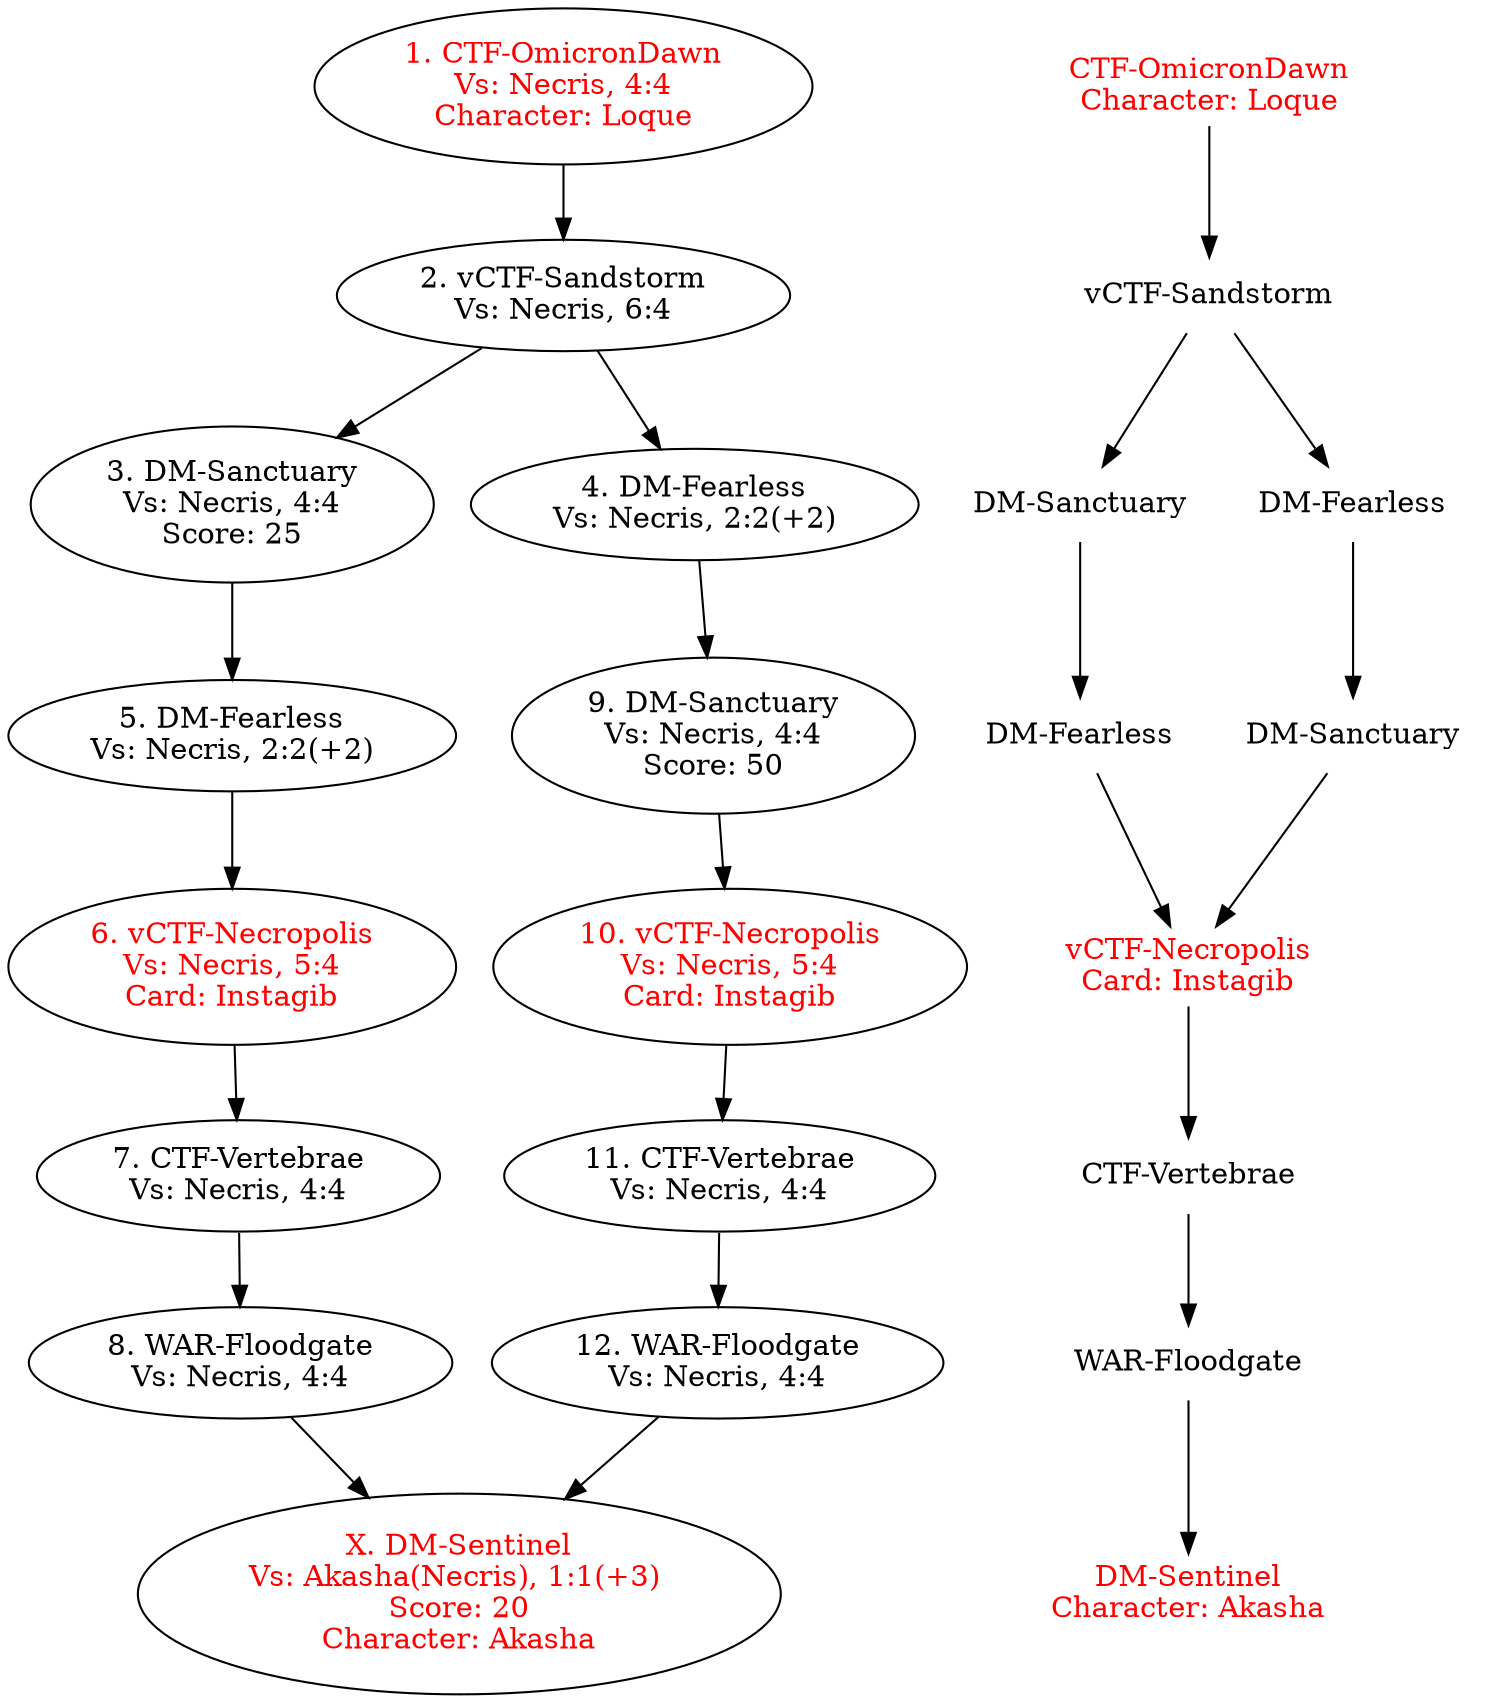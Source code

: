 digraph act5 {
    map1 [label="1. CTF-OmicronDawn\nVs: Necris, 4:4\nCharacter: Loque", fontcolor="red"]
    map1 -> map2
    
    map2 [label="2. vCTF-Sandstorm\nVs: Necris, 6:4"]
    map2 -> {map3 map4}
    
    map3 [label="3. DM-Sanctuary\nVs: Necris, 4:4\nScore: 25"]
    map3 -> map5
    
    map5 [label="5. DM-Fearless\nVs: Necris, 2:2(+2)"]
    map5 -> map6
    
    map6 [label="6. vCTF-Necropolis\nVs: Necris, 5:4\nCard: Instagib", fontcolor="red"]
    map6 -> map7
    
    map7 [label="7. CTF-Vertebrae\nVs: Necris, 4:4"]
    map7 -> map8
    
    map8 [label="8. WAR-Floodgate\nVs: Necris, 4:4"]
    map8 -> mapX
    
    map4 [label="4. DM-Fearless\nVs: Necris, 2:2(+2)"]
    map4 -> map9
    
    map9 [label="9. DM-Sanctuary\nVs: Necris, 4:4\nScore: 50"]
    map9 -> map10
    
    map10 [label="10. vCTF-Necropolis\nVs: Necris, 5:4\nCard: Instagib", fontcolor="red"]
    map10 -> map11
    
    map11 [label="11. CTF-Vertebrae\nVs: Necris, 4:4"]
    map11 -> map12
    
    map12 [label="12. WAR-Floodgate\nVs: Necris, 4:4"]
    map12 -> mapX

    mapX [label="X. DM-Sentinel\nVs: Akasha(Necris), 1:1(+3) \nScore: 20\nCharacter: Akasha", fontcolor="red"]

    node [shape=none]

    map101 [label="CTF-OmicronDawn\nCharacter: Loque", fontcolor="red"]
    map101 -> map102
    
    map102 [label="vCTF-Sandstorm"]
    map102 -> {route51 route52}
    
    route51 [label="DM-Sanctuary"]
    route51 -> map103
    
    map103 [label="DM-Fearless"]
    map103 -> back5
    
    route52 [label="DM-Fearless"]
    route52 -> map104
    
    map104 [label="DM-Sanctuary"]
    map104 -> back5
    
    back5 [label="vCTF-Necropolis\nCard: Instagib", fontcolor="red"]
    back5 -> map105
    
    map105 [label="CTF-Vertebrae"]
    map105 -> map106
    
    map106 [label="WAR-Floodgate"]
    map106 -> final
    
    final [label="DM-Sentinel\nCharacter: Akasha", fontcolor="red"]
}